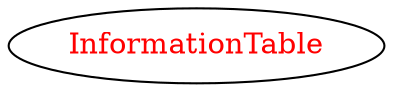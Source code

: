 digraph dependencyGraph {
 concentrate=true;
 ranksep="2.0";
 rankdir="LR"; 
 splines="ortho";
"InformationTable" [fontcolor="red"];
}